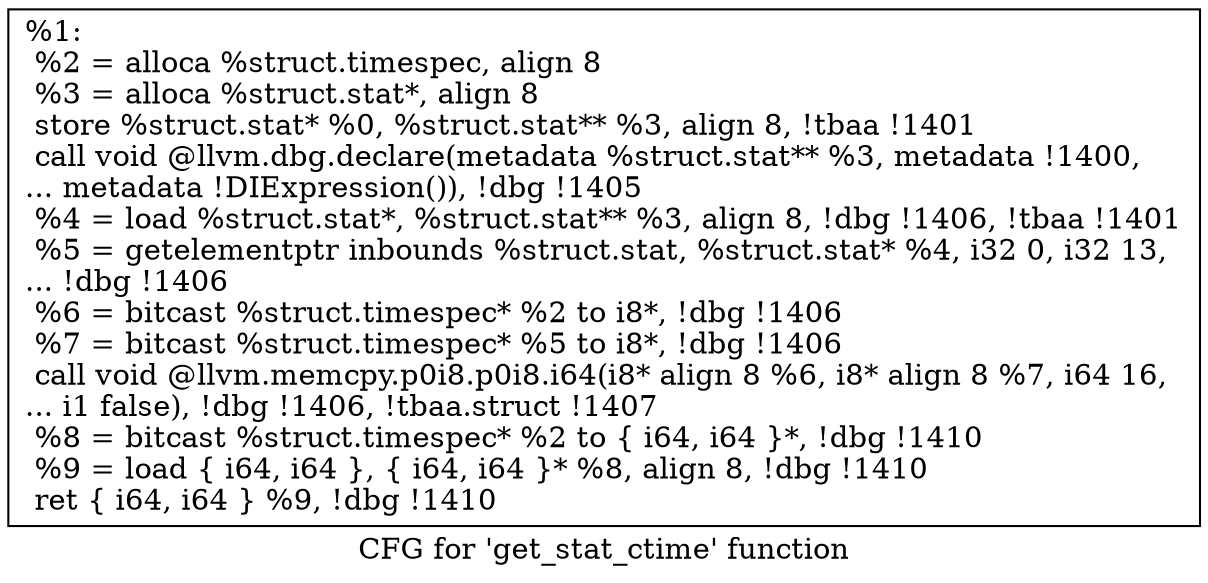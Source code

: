 digraph "CFG for 'get_stat_ctime' function" {
	label="CFG for 'get_stat_ctime' function";

	Node0x237d080 [shape=record,label="{%1:\l  %2 = alloca %struct.timespec, align 8\l  %3 = alloca %struct.stat*, align 8\l  store %struct.stat* %0, %struct.stat** %3, align 8, !tbaa !1401\l  call void @llvm.dbg.declare(metadata %struct.stat** %3, metadata !1400,\l... metadata !DIExpression()), !dbg !1405\l  %4 = load %struct.stat*, %struct.stat** %3, align 8, !dbg !1406, !tbaa !1401\l  %5 = getelementptr inbounds %struct.stat, %struct.stat* %4, i32 0, i32 13,\l... !dbg !1406\l  %6 = bitcast %struct.timespec* %2 to i8*, !dbg !1406\l  %7 = bitcast %struct.timespec* %5 to i8*, !dbg !1406\l  call void @llvm.memcpy.p0i8.p0i8.i64(i8* align 8 %6, i8* align 8 %7, i64 16,\l... i1 false), !dbg !1406, !tbaa.struct !1407\l  %8 = bitcast %struct.timespec* %2 to \{ i64, i64 \}*, !dbg !1410\l  %9 = load \{ i64, i64 \}, \{ i64, i64 \}* %8, align 8, !dbg !1410\l  ret \{ i64, i64 \} %9, !dbg !1410\l}"];
}
